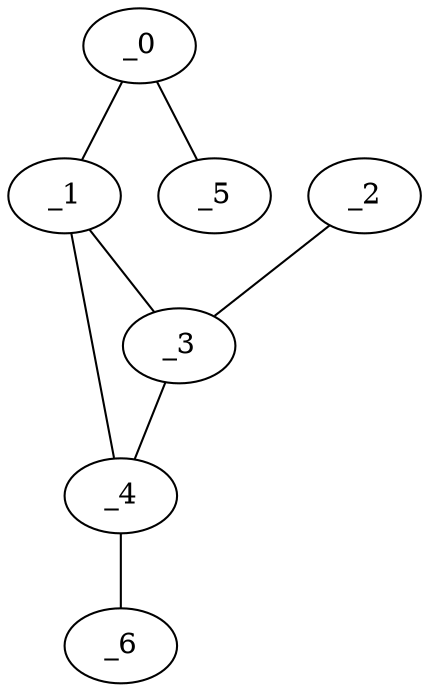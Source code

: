 graph WP1_0072 {
	_0	 [x="0.52",
		y="2.99"];
	_1	 [x="0.954644",
		y="0.242235"];
	_0 -- _1;
	_5	 [x="2.78614",
		y="2.91492"];
	_0 -- _5;
	_3	 [x="2.55168",
		y="0.253632"];
	_1 -- _3;
	_4	 [x="1.5",
		y="1.98"];
	_1 -- _4;
	_2	 [x="2.55885",
		y="2.50937"];
	_2 -- _3;
	_3 -- _4;
	_6	 [x="1.81103",
		y="1.70779"];
	_4 -- _6;
}
